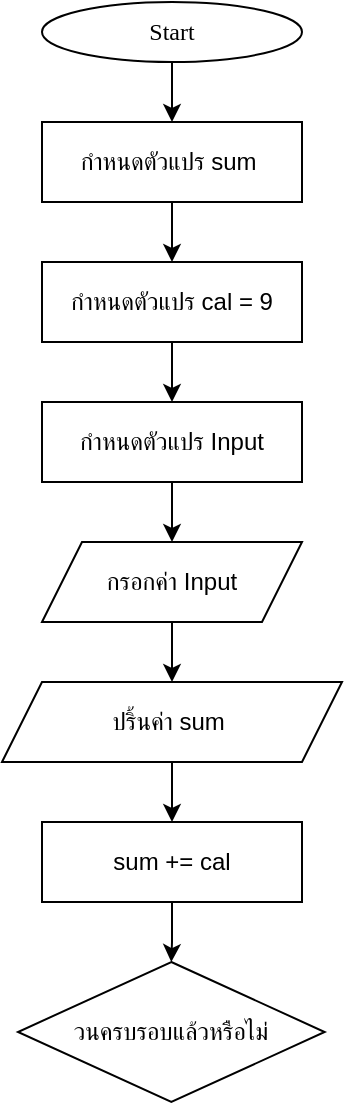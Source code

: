 <mxfile version="24.9.1">
  <diagram name="Page-1" id="Jzz3NGUdnOjh4-X71VKQ">
    <mxGraphModel dx="1445" dy="2523" grid="1" gridSize="10" guides="1" tooltips="1" connect="1" arrows="1" fold="1" page="1" pageScale="1" pageWidth="850" pageHeight="1100" math="0" shadow="0">
      <root>
        <mxCell id="0" />
        <mxCell id="1" parent="0" />
        <mxCell id="AegAM9_BAk3x1VJknWDE-4" value="" style="edgeStyle=orthogonalEdgeStyle;rounded=0;orthogonalLoop=1;jettySize=auto;html=1;" edge="1" parent="1" source="AegAM9_BAk3x1VJknWDE-1">
          <mxGeometry relative="1" as="geometry">
            <mxPoint x="-425" y="-1120" as="targetPoint" />
          </mxGeometry>
        </mxCell>
        <mxCell id="AegAM9_BAk3x1VJknWDE-1" value="&lt;font data-font-src=&quot;https://fonts.googleapis.com/css?family=Sarabun&quot; face=&quot;Sarabun&quot;&gt;Start&lt;/font&gt;" style="ellipse;whiteSpace=wrap;html=1;" vertex="1" parent="1">
          <mxGeometry x="-490.0" y="-1180" width="130" height="30" as="geometry" />
        </mxCell>
        <mxCell id="AegAM9_BAk3x1VJknWDE-5" value="" style="edgeStyle=orthogonalEdgeStyle;rounded=0;orthogonalLoop=1;jettySize=auto;html=1;" edge="1" parent="1" source="AegAM9_BAk3x1VJknWDE-2" target="AegAM9_BAk3x1VJknWDE-3">
          <mxGeometry relative="1" as="geometry" />
        </mxCell>
        <mxCell id="AegAM9_BAk3x1VJknWDE-2" value="กำหนดตัวแปร Input" style="rounded=0;whiteSpace=wrap;html=1;" vertex="1" parent="1">
          <mxGeometry x="-490.0" y="-980" width="130" height="40" as="geometry" />
        </mxCell>
        <mxCell id="AegAM9_BAk3x1VJknWDE-7" value="" style="edgeStyle=orthogonalEdgeStyle;rounded=0;orthogonalLoop=1;jettySize=auto;html=1;" edge="1" parent="1" source="AegAM9_BAk3x1VJknWDE-3">
          <mxGeometry relative="1" as="geometry">
            <mxPoint x="-425" y="-840" as="targetPoint" />
          </mxGeometry>
        </mxCell>
        <mxCell id="AegAM9_BAk3x1VJknWDE-3" value="กรอกค่า Input" style="shape=parallelogram;perimeter=parallelogramPerimeter;whiteSpace=wrap;html=1;fixedSize=1;" vertex="1" parent="1">
          <mxGeometry x="-490.0" y="-910" width="130" height="40" as="geometry" />
        </mxCell>
        <mxCell id="AegAM9_BAk3x1VJknWDE-10" value="" style="edgeStyle=orthogonalEdgeStyle;rounded=0;orthogonalLoop=1;jettySize=auto;html=1;" edge="1" parent="1" source="AegAM9_BAk3x1VJknWDE-8" target="AegAM9_BAk3x1VJknWDE-2">
          <mxGeometry relative="1" as="geometry" />
        </mxCell>
        <mxCell id="AegAM9_BAk3x1VJknWDE-8" value="กำหนดตัวแปร cal = 9" style="rounded=0;whiteSpace=wrap;html=1;" vertex="1" parent="1">
          <mxGeometry x="-490.0" y="-1050" width="130" height="40" as="geometry" />
        </mxCell>
        <mxCell id="AegAM9_BAk3x1VJknWDE-12" value="" style="edgeStyle=orthogonalEdgeStyle;rounded=0;orthogonalLoop=1;jettySize=auto;html=1;" edge="1" parent="1" source="AegAM9_BAk3x1VJknWDE-11" target="AegAM9_BAk3x1VJknWDE-8">
          <mxGeometry relative="1" as="geometry" />
        </mxCell>
        <mxCell id="AegAM9_BAk3x1VJknWDE-11" value="กำหนดตัวแปร sum&amp;nbsp;" style="rounded=0;whiteSpace=wrap;html=1;" vertex="1" parent="1">
          <mxGeometry x="-490.0" y="-1120" width="130" height="40" as="geometry" />
        </mxCell>
        <mxCell id="AegAM9_BAk3x1VJknWDE-15" value="" style="edgeStyle=orthogonalEdgeStyle;rounded=0;orthogonalLoop=1;jettySize=auto;html=1;" edge="1" parent="1" source="AegAM9_BAk3x1VJknWDE-13" target="AegAM9_BAk3x1VJknWDE-14">
          <mxGeometry relative="1" as="geometry" />
        </mxCell>
        <mxCell id="AegAM9_BAk3x1VJknWDE-13" value="ปริ้นค่า sum&amp;nbsp;" style="shape=parallelogram;perimeter=parallelogramPerimeter;whiteSpace=wrap;html=1;fixedSize=1;" vertex="1" parent="1">
          <mxGeometry x="-510" y="-840" width="170" height="40" as="geometry" />
        </mxCell>
        <mxCell id="AegAM9_BAk3x1VJknWDE-17" value="" style="edgeStyle=orthogonalEdgeStyle;rounded=0;orthogonalLoop=1;jettySize=auto;html=1;" edge="1" parent="1" source="AegAM9_BAk3x1VJknWDE-14" target="AegAM9_BAk3x1VJknWDE-16">
          <mxGeometry relative="1" as="geometry" />
        </mxCell>
        <mxCell id="AegAM9_BAk3x1VJknWDE-14" value="sum += cal" style="rounded=0;whiteSpace=wrap;html=1;" vertex="1" parent="1">
          <mxGeometry x="-490.0" y="-770" width="130" height="40" as="geometry" />
        </mxCell>
        <mxCell id="AegAM9_BAk3x1VJknWDE-16" value="วนครบรอบแล้วหรือไม่" style="rhombus;whiteSpace=wrap;html=1;" vertex="1" parent="1">
          <mxGeometry x="-502" y="-700" width="153.33" height="70" as="geometry" />
        </mxCell>
      </root>
    </mxGraphModel>
  </diagram>
</mxfile>
